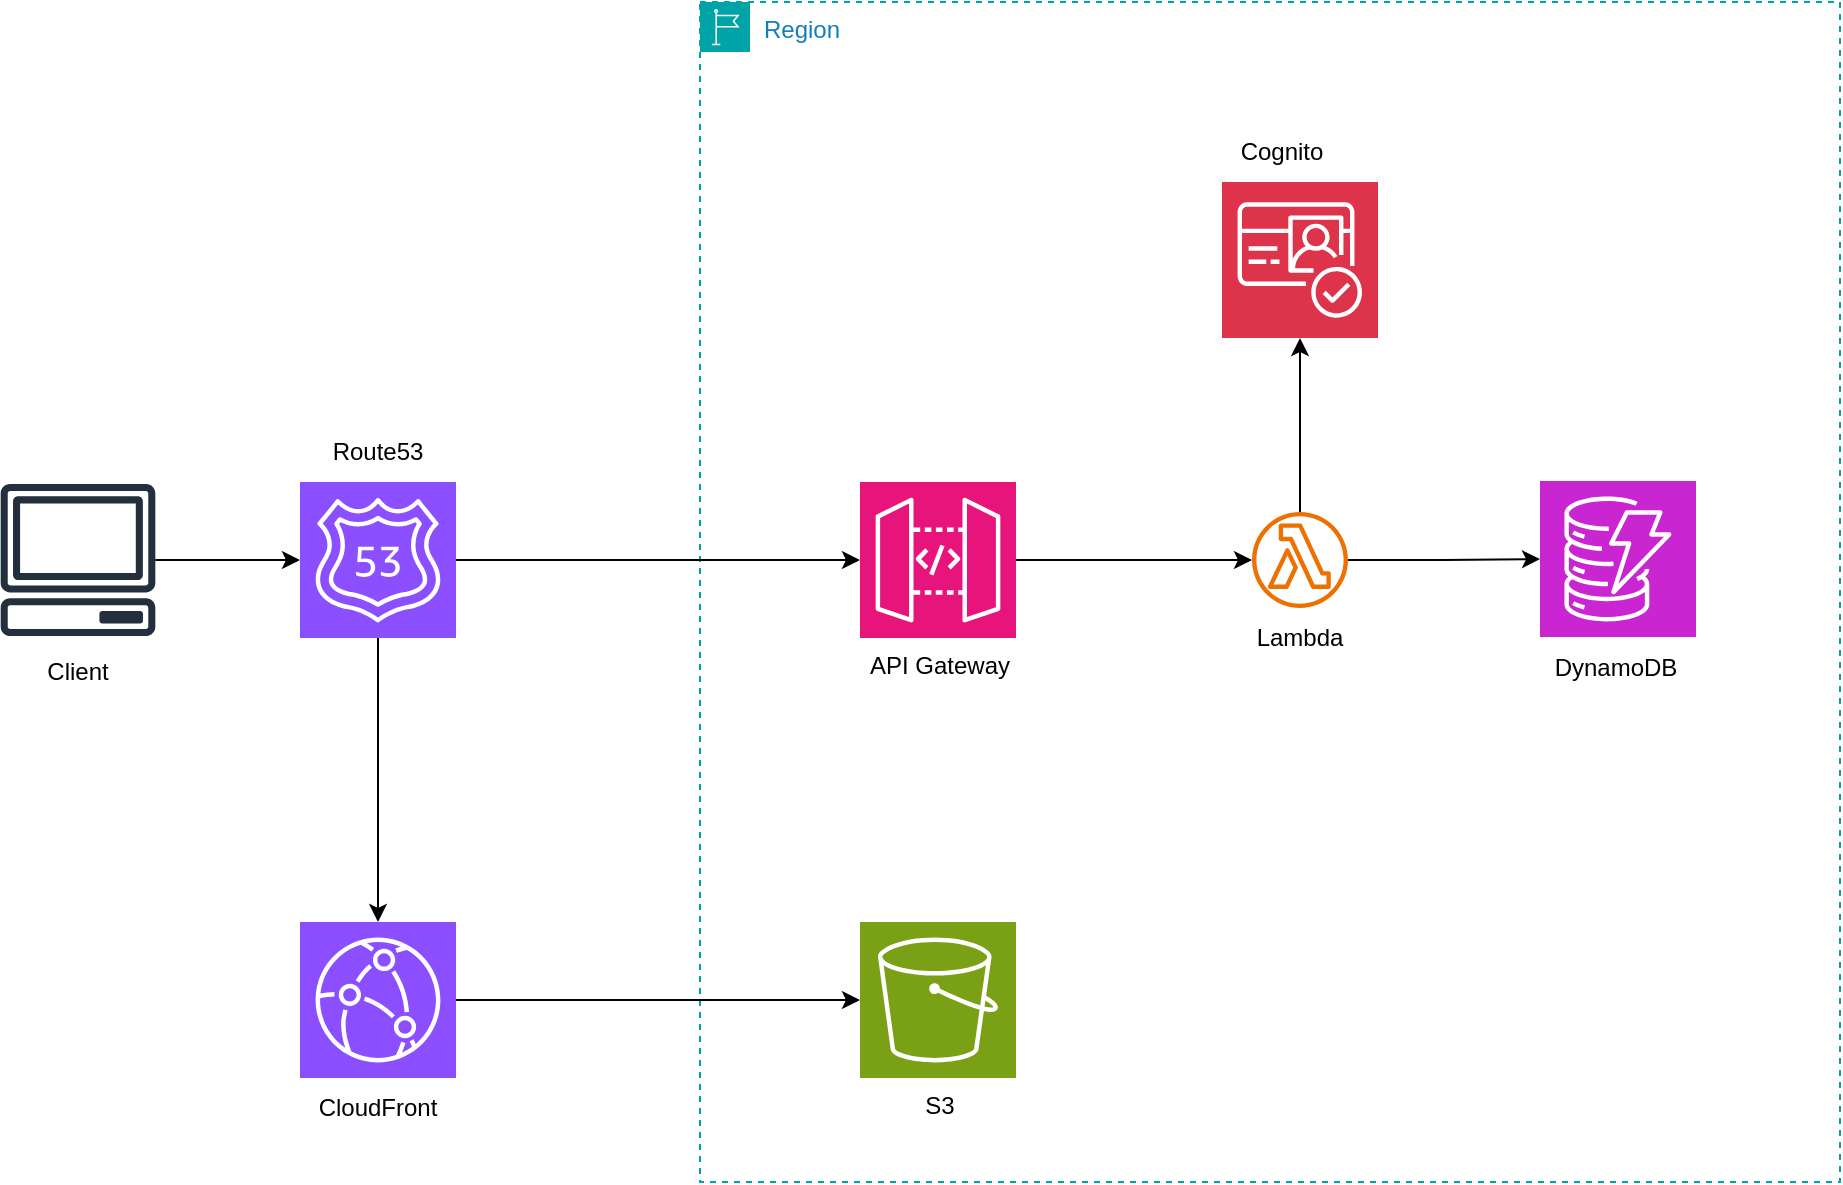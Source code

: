 <mxfile version="24.7.8">
  <diagram name="Page-1" id="_dNity8lrC62YyVYyStm">
    <mxGraphModel dx="1578" dy="1034" grid="1" gridSize="10" guides="1" tooltips="1" connect="1" arrows="1" fold="1" page="1" pageScale="1" pageWidth="1169" pageHeight="827" math="0" shadow="0">
      <root>
        <mxCell id="0" />
        <mxCell id="1" parent="0" />
        <mxCell id="aCLjix5wYA_D4wKbcIKs-1" value="Region" style="points=[[0,0],[0.25,0],[0.5,0],[0.75,0],[1,0],[1,0.25],[1,0.5],[1,0.75],[1,1],[0.75,1],[0.5,1],[0.25,1],[0,1],[0,0.75],[0,0.5],[0,0.25]];outlineConnect=0;gradientColor=none;html=1;whiteSpace=wrap;fontSize=12;fontStyle=0;container=1;pointerEvents=0;collapsible=0;recursiveResize=0;shape=mxgraph.aws4.group;grIcon=mxgraph.aws4.group_region;strokeColor=#00A4A6;fillColor=none;verticalAlign=top;align=left;spacingLeft=30;fontColor=#147EBA;dashed=1;" parent="1" vertex="1">
          <mxGeometry x="430" y="80" width="570" height="590" as="geometry" />
        </mxCell>
        <mxCell id="aCLjix5wYA_D4wKbcIKs-21" value="" style="group" parent="aCLjix5wYA_D4wKbcIKs-1" vertex="1" connectable="0">
          <mxGeometry x="420" y="239.5" width="78" height="108" as="geometry" />
        </mxCell>
        <mxCell id="aCLjix5wYA_D4wKbcIKs-9" value="" style="sketch=0;points=[[0,0,0],[0.25,0,0],[0.5,0,0],[0.75,0,0],[1,0,0],[0,1,0],[0.25,1,0],[0.5,1,0],[0.75,1,0],[1,1,0],[0,0.25,0],[0,0.5,0],[0,0.75,0],[1,0.25,0],[1,0.5,0],[1,0.75,0]];outlineConnect=0;fontColor=#232F3E;fillColor=#C925D1;strokeColor=#ffffff;dashed=0;verticalLabelPosition=bottom;verticalAlign=top;align=center;html=1;fontSize=12;fontStyle=0;aspect=fixed;shape=mxgraph.aws4.resourceIcon;resIcon=mxgraph.aws4.dynamodb;" parent="aCLjix5wYA_D4wKbcIKs-21" vertex="1">
          <mxGeometry width="78" height="78" as="geometry" />
        </mxCell>
        <mxCell id="aCLjix5wYA_D4wKbcIKs-13" value="DynamoDB" style="text;html=1;align=center;verticalAlign=middle;whiteSpace=wrap;rounded=0;" parent="aCLjix5wYA_D4wKbcIKs-21" vertex="1">
          <mxGeometry x="8" y="78" width="60" height="30" as="geometry" />
        </mxCell>
        <mxCell id="aCLjix5wYA_D4wKbcIKs-22" value="" style="group" parent="aCLjix5wYA_D4wKbcIKs-1" vertex="1" connectable="0">
          <mxGeometry x="261" y="90" width="78" height="108" as="geometry" />
        </mxCell>
        <mxCell id="aCLjix5wYA_D4wKbcIKs-7" value="" style="sketch=0;points=[[0,0,0],[0.25,0,0],[0.5,0,0],[0.75,0,0],[1,0,0],[0,1,0],[0.25,1,0],[0.5,1,0],[0.75,1,0],[1,1,0],[0,0.25,0],[0,0.5,0],[0,0.75,0],[1,0.25,0],[1,0.5,0],[1,0.75,0]];outlineConnect=0;fontColor=#232F3E;fillColor=#DD344C;strokeColor=#ffffff;dashed=0;verticalLabelPosition=bottom;verticalAlign=top;align=center;html=1;fontSize=12;fontStyle=0;aspect=fixed;shape=mxgraph.aws4.resourceIcon;resIcon=mxgraph.aws4.cognito;" parent="aCLjix5wYA_D4wKbcIKs-22" vertex="1">
          <mxGeometry width="78" height="78" as="geometry" />
        </mxCell>
        <mxCell id="aCLjix5wYA_D4wKbcIKs-23" value="" style="group" parent="aCLjix5wYA_D4wKbcIKs-1" vertex="1" connectable="0">
          <mxGeometry x="270" y="255" width="60" height="78" as="geometry" />
        </mxCell>
        <mxCell id="aCLjix5wYA_D4wKbcIKs-8" value="" style="sketch=0;outlineConnect=0;fontColor=#232F3E;gradientColor=none;fillColor=#ED7100;strokeColor=none;dashed=0;verticalLabelPosition=bottom;verticalAlign=top;align=center;html=1;fontSize=12;fontStyle=0;aspect=fixed;pointerEvents=1;shape=mxgraph.aws4.lambda_function;" parent="aCLjix5wYA_D4wKbcIKs-23" vertex="1">
          <mxGeometry x="6" width="48" height="48" as="geometry" />
        </mxCell>
        <mxCell id="aCLjix5wYA_D4wKbcIKs-15" value="Lambda" style="text;html=1;align=center;verticalAlign=middle;whiteSpace=wrap;rounded=0;" parent="aCLjix5wYA_D4wKbcIKs-23" vertex="1">
          <mxGeometry y="48" width="60" height="30" as="geometry" />
        </mxCell>
        <mxCell id="aCLjix5wYA_D4wKbcIKs-25" value="" style="group" parent="aCLjix5wYA_D4wKbcIKs-1" vertex="1" connectable="0">
          <mxGeometry x="80" y="460" width="78" height="107" as="geometry" />
        </mxCell>
        <mxCell id="aCLjix5wYA_D4wKbcIKs-6" value="" style="sketch=0;points=[[0,0,0],[0.25,0,0],[0.5,0,0],[0.75,0,0],[1,0,0],[0,1,0],[0.25,1,0],[0.5,1,0],[0.75,1,0],[1,1,0],[0,0.25,0],[0,0.5,0],[0,0.75,0],[1,0.25,0],[1,0.5,0],[1,0.75,0]];outlineConnect=0;fontColor=#232F3E;fillColor=#7AA116;strokeColor=#ffffff;dashed=0;verticalLabelPosition=bottom;verticalAlign=top;align=center;html=1;fontSize=12;fontStyle=0;aspect=fixed;shape=mxgraph.aws4.resourceIcon;resIcon=mxgraph.aws4.s3;" parent="aCLjix5wYA_D4wKbcIKs-25" vertex="1">
          <mxGeometry width="78" height="78" as="geometry" />
        </mxCell>
        <mxCell id="aCLjix5wYA_D4wKbcIKs-17" value="S3" style="text;html=1;align=center;verticalAlign=middle;whiteSpace=wrap;rounded=0;" parent="aCLjix5wYA_D4wKbcIKs-25" vertex="1">
          <mxGeometry x="10" y="77" width="60" height="30" as="geometry" />
        </mxCell>
        <mxCell id="aCLjix5wYA_D4wKbcIKs-26" value="" style="group" parent="aCLjix5wYA_D4wKbcIKs-1" vertex="1" connectable="0">
          <mxGeometry x="80" y="240" width="80" height="107" as="geometry" />
        </mxCell>
        <mxCell id="aCLjix5wYA_D4wKbcIKs-10" value="" style="sketch=0;points=[[0,0,0],[0.25,0,0],[0.5,0,0],[0.75,0,0],[1,0,0],[0,1,0],[0.25,1,0],[0.5,1,0],[0.75,1,0],[1,1,0],[0,0.25,0],[0,0.5,0],[0,0.75,0],[1,0.25,0],[1,0.5,0],[1,0.75,0]];outlineConnect=0;fontColor=#232F3E;fillColor=#E7157B;strokeColor=#ffffff;dashed=0;verticalLabelPosition=bottom;verticalAlign=top;align=center;html=1;fontSize=12;fontStyle=0;aspect=fixed;shape=mxgraph.aws4.resourceIcon;resIcon=mxgraph.aws4.api_gateway;" parent="aCLjix5wYA_D4wKbcIKs-26" vertex="1">
          <mxGeometry width="78" height="78" as="geometry" />
        </mxCell>
        <mxCell id="aCLjix5wYA_D4wKbcIKs-18" value="API Gateway" style="text;html=1;align=center;verticalAlign=middle;whiteSpace=wrap;rounded=0;" parent="aCLjix5wYA_D4wKbcIKs-26" vertex="1">
          <mxGeometry y="77" width="80" height="30" as="geometry" />
        </mxCell>
        <mxCell id="BC4zORmMGOECSY4oxWVQ-8" style="edgeStyle=orthogonalEdgeStyle;rounded=0;orthogonalLoop=1;jettySize=auto;html=1;" edge="1" parent="aCLjix5wYA_D4wKbcIKs-1" source="aCLjix5wYA_D4wKbcIKs-10" target="aCLjix5wYA_D4wKbcIKs-8">
          <mxGeometry relative="1" as="geometry" />
        </mxCell>
        <mxCell id="BC4zORmMGOECSY4oxWVQ-9" style="edgeStyle=orthogonalEdgeStyle;rounded=0;orthogonalLoop=1;jettySize=auto;html=1;" edge="1" parent="aCLjix5wYA_D4wKbcIKs-1" source="aCLjix5wYA_D4wKbcIKs-8" target="aCLjix5wYA_D4wKbcIKs-9">
          <mxGeometry relative="1" as="geometry" />
        </mxCell>
        <mxCell id="aCLjix5wYA_D4wKbcIKs-14" value="Cognito" style="text;html=1;align=center;verticalAlign=middle;whiteSpace=wrap;rounded=0;" parent="aCLjix5wYA_D4wKbcIKs-1" vertex="1">
          <mxGeometry x="261" y="60" width="60" height="30" as="geometry" />
        </mxCell>
        <mxCell id="BC4zORmMGOECSY4oxWVQ-10" style="edgeStyle=orthogonalEdgeStyle;rounded=0;orthogonalLoop=1;jettySize=auto;html=1;" edge="1" parent="aCLjix5wYA_D4wKbcIKs-1" source="aCLjix5wYA_D4wKbcIKs-8" target="aCLjix5wYA_D4wKbcIKs-7">
          <mxGeometry relative="1" as="geometry" />
        </mxCell>
        <mxCell id="aCLjix5wYA_D4wKbcIKs-19" value="" style="group" parent="1" vertex="1" connectable="0">
          <mxGeometry x="80" y="320" width="78" height="110" as="geometry" />
        </mxCell>
        <mxCell id="aCLjix5wYA_D4wKbcIKs-2" value="" style="sketch=0;outlineConnect=0;fontColor=#232F3E;gradientColor=none;fillColor=#232F3D;strokeColor=none;dashed=0;verticalLabelPosition=bottom;verticalAlign=top;align=center;html=1;fontSize=12;fontStyle=0;aspect=fixed;pointerEvents=1;shape=mxgraph.aws4.client;" parent="aCLjix5wYA_D4wKbcIKs-19" vertex="1">
          <mxGeometry y="1" width="78" height="76" as="geometry" />
        </mxCell>
        <mxCell id="aCLjix5wYA_D4wKbcIKs-11" value="Client" style="text;html=1;align=center;verticalAlign=middle;whiteSpace=wrap;rounded=0;" parent="aCLjix5wYA_D4wKbcIKs-19" vertex="1">
          <mxGeometry x="9" y="80" width="60" height="30" as="geometry" />
        </mxCell>
        <mxCell id="aCLjix5wYA_D4wKbcIKs-24" value="" style="group" parent="1" vertex="1" connectable="0">
          <mxGeometry x="230" y="540" width="78" height="108" as="geometry" />
        </mxCell>
        <mxCell id="aCLjix5wYA_D4wKbcIKs-4" value="" style="sketch=0;points=[[0,0,0],[0.25,0,0],[0.5,0,0],[0.75,0,0],[1,0,0],[0,1,0],[0.25,1,0],[0.5,1,0],[0.75,1,0],[1,1,0],[0,0.25,0],[0,0.5,0],[0,0.75,0],[1,0.25,0],[1,0.5,0],[1,0.75,0]];outlineConnect=0;fontColor=#232F3E;fillColor=#8C4FFF;strokeColor=#ffffff;dashed=0;verticalLabelPosition=bottom;verticalAlign=top;align=center;html=1;fontSize=12;fontStyle=0;aspect=fixed;shape=mxgraph.aws4.resourceIcon;resIcon=mxgraph.aws4.cloudfront;" parent="aCLjix5wYA_D4wKbcIKs-24" vertex="1">
          <mxGeometry width="78" height="78" as="geometry" />
        </mxCell>
        <mxCell id="aCLjix5wYA_D4wKbcIKs-16" value="CloudFront" style="text;html=1;align=center;verticalAlign=middle;whiteSpace=wrap;rounded=0;" parent="aCLjix5wYA_D4wKbcIKs-24" vertex="1">
          <mxGeometry x="9" y="78" width="60" height="30" as="geometry" />
        </mxCell>
        <mxCell id="BC4zORmMGOECSY4oxWVQ-1" style="edgeStyle=orthogonalEdgeStyle;rounded=0;orthogonalLoop=1;jettySize=auto;html=1;entryX=0;entryY=0.5;entryDx=0;entryDy=0;entryPerimeter=0;" edge="1" parent="1" source="aCLjix5wYA_D4wKbcIKs-2" target="aCLjix5wYA_D4wKbcIKs-5">
          <mxGeometry relative="1" as="geometry" />
        </mxCell>
        <mxCell id="BC4zORmMGOECSY4oxWVQ-3" style="edgeStyle=orthogonalEdgeStyle;rounded=0;orthogonalLoop=1;jettySize=auto;html=1;" edge="1" parent="1" source="aCLjix5wYA_D4wKbcIKs-4" target="aCLjix5wYA_D4wKbcIKs-6">
          <mxGeometry relative="1" as="geometry" />
        </mxCell>
        <mxCell id="aCLjix5wYA_D4wKbcIKs-5" value="" style="sketch=0;points=[[0,0,0],[0.25,0,0],[0.5,0,0],[0.75,0,0],[1,0,0],[0,1,0],[0.25,1,0],[0.5,1,0],[0.75,1,0],[1,1,0],[0,0.25,0],[0,0.5,0],[0,0.75,0],[1,0.25,0],[1,0.5,0],[1,0.75,0]];outlineConnect=0;fontColor=#232F3E;fillColor=#8C4FFF;strokeColor=#ffffff;dashed=0;verticalLabelPosition=bottom;verticalAlign=top;align=center;html=1;fontSize=12;fontStyle=0;aspect=fixed;shape=mxgraph.aws4.resourceIcon;resIcon=mxgraph.aws4.route_53;" parent="1" vertex="1">
          <mxGeometry x="230" y="320" width="78" height="78" as="geometry" />
        </mxCell>
        <mxCell id="aCLjix5wYA_D4wKbcIKs-12" value="Route53" style="text;html=1;align=center;verticalAlign=middle;whiteSpace=wrap;rounded=0;" parent="1" vertex="1">
          <mxGeometry x="239" y="290" width="60" height="30" as="geometry" />
        </mxCell>
        <mxCell id="BC4zORmMGOECSY4oxWVQ-6" style="edgeStyle=orthogonalEdgeStyle;rounded=0;orthogonalLoop=1;jettySize=auto;html=1;entryX=0.5;entryY=0;entryDx=0;entryDy=0;entryPerimeter=0;" edge="1" parent="1" source="aCLjix5wYA_D4wKbcIKs-5" target="aCLjix5wYA_D4wKbcIKs-4">
          <mxGeometry relative="1" as="geometry" />
        </mxCell>
        <mxCell id="BC4zORmMGOECSY4oxWVQ-7" style="edgeStyle=orthogonalEdgeStyle;rounded=0;orthogonalLoop=1;jettySize=auto;html=1;entryX=0;entryY=0.5;entryDx=0;entryDy=0;entryPerimeter=0;" edge="1" parent="1" source="aCLjix5wYA_D4wKbcIKs-5" target="aCLjix5wYA_D4wKbcIKs-10">
          <mxGeometry relative="1" as="geometry" />
        </mxCell>
      </root>
    </mxGraphModel>
  </diagram>
</mxfile>
